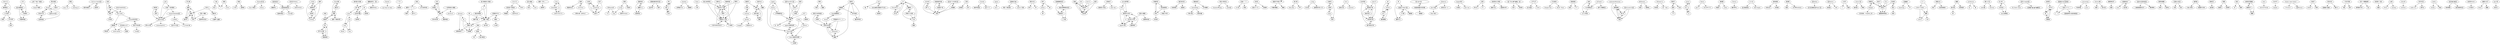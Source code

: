 strict digraph  {
	SSS123 -> 舞林盟主;
	SSS123 -> 小小园子;
	🎀大摩羯👑 -> 不要奥特蛋;
	🎀大摩羯👑 -> ✨刘熹熹✨;
	" 咪了个喵~Y莹莹" -> Eopue°微笑;
	Foung -> 万恶の头头;
	Foung -> 🌸Rainie💓;
	萧莲 -> max_70;
	萧莲 -> yimeng_8;
	"Call me Annie🌟" -> "坂田 森森子";
	"Call me Annie🌟" -> 高雪萍;
	沈莹 -> 晓菁;
	沈莹 -> 莉莉;
	神兜兜 -> 💓yami💜;
	神兜兜 -> 国华;
	鑫辰 -> 辣妹;
	鑫辰 -> 姚丹华;
	小兔 -> 庆云;
	小兔 -> 丫丫;
	烋妮 -> 小2伱;
	烋妮 -> 蓝胖纸;
	"Emma " -> "Sun.小豌豆";
	"Emma " -> Rossy;
	💋🐙🔞♐ -> 霸啵奔儿;
	💋🐙🔞♐ -> 盖盖盖盖盖💭;
	💓yami💜 -> 郭YoyO悠;
	💓yami💜 -> wenmang2012;
	小云云 -> 萌萌哒Di;
	小云云 -> vivaling;
	万恶の头头 -> Foung;
	万恶の头头 -> 🐰宫苗苗;
	大山之颠 -> 阿魏;
	大山之颠 -> 晨宝贝;
	请叫我小红帽 -> 俊～俊;
	anna -> ann;
	anna -> tony;
	Rachel -> "ng wing un Amy";
	～飞～ -> 陈旭型;
	哈哈 -> "雅萍(=^ω^=)";
	哈哈 -> 小叮当的铃铛;
	开心果 -> 鑫辰;
	"A_❌i 🍀" -> " 🍉门门门🍉";
	"A_❌i 🍀" -> "A_©haN 🍀";
	乐乐 -> 乐悠悠;
	乐乐 -> 猫咪;
	汤金林 -> 萌萌哒Di;
	汤金林 -> vivaling;
	骏宝的麻麻 -> "戰 神";
	骏宝的麻麻 -> 梧桐飞絮;
	七七八八 -> 亚亚是个好菇凉;
	七七八八 -> " KIKO";
	🍧小慧纸 -> 毛毛;
	🍧小慧纸 -> uchi;
	"薇笑~只为。。" -> 詹翠萍;
	Lina -> liwm0805;
	Lina -> 18602182274;
	徐婷 -> 假面的女王;
	徐婷 -> christine;
	小舟舟 -> sweetycat;
	小舟舟 -> 起风了;
	"h.ting" -> ning;
	"h.ting" -> 邬邬Verlaine;
	霓裳羽衣 -> 星星依恋;
	霓裳羽衣 -> 糖果人儿;
	迟暮初夏衔思忆🔅 -> "💎 阡阡";
	迟暮初夏衔思忆🔅 -> 青柠;
	琦琦 -> Aries;
	琦琦 -> 丫丫;
	葶儿 -> 小貂;
	葶儿 -> AMY;
	bonbon -> 沈啊喵www;
	bonbon -> 燎塵香;
	Clara -> 小林;
	进击的小小强 -> 零零一;
	进击的小小强 -> 愤怒的小小强;
	晓菁 -> "feel sad#";
	晓菁 -> 莉莉;
	乐嘉 -> sanmao;
	💓FionaZH🎶💓 -> 叮当猫;
	💓FionaZH🎶💓 -> 鱼YJY;
	啊呜 -> 芳妍;
	啊呜 -> 雄雄;
	冰焰Tayi -> 青君;
	冰焰Tayi -> 姗姗;
	A回忆似水殁 -> athnawee;
	A回忆似水殁 -> 唐糖;
	LlLi -> 强;
	LlLi -> Kelly🍀是正能量元气少女;
	玫子 -> sweetycat;
	玫子 -> 起风了;
	小v -> Fiona0915;
	小v -> "秀.宝";
	小v -> 暴躁狂;
	小v -> vicki;
	445885 -> 小魏;
	445885 -> 那个人;
	你就是因为我 -> 小魏;
	你就是因为我 -> 你就是个性;
	王情 -> 赵锦澍;
	王情 -> 东升;
	Giselle -> 喵老爷;
	Giselle -> 👑了了了;
	Agnes -> "Arry .";
	zhuzhu -> maggie;
	zhuzhu -> 陈洁Joyce;
	我心自有明月 -> 进击的小小强;
	我心自有明月 -> 愤怒的小小强;
	俊～俊 -> anna;
	俊～俊 -> "💓 桃子❁҉҉҉҉҉҉҉";
	💋嗲的乃😱 -> 明衍（陈紅霞）;
	💋嗲的乃😱 -> "cherry 王薇";
	晴天の光 -> 修卡;
	晴天の光 -> 林;
	燕子 -> jrbum;
	燕子 -> 瑜;
	青君 -> 羽炙炎狼;
	青君 -> 鬼葬;
	忌廉溝鮮奶🍼 -> 提拉米蘇瑪奇朵🌙;
	忌廉溝鮮奶🍼 -> 提提提子;
	涛涛 -> 张松萍;
	涛涛 -> 张志明;
	小胖妹子 -> 居家型小米虫;
	小胖妹子 -> "blue sky";
	香奈的小时代 -> 五叶的三叶草;
	香奈的小时代 -> Apple小姐;
	辣妹 -> 姚丹华;
	辣妹 -> 芳芳;
	幸福旺旺 -> 幸运就爱我;
	幸福旺旺 -> 旺旺;
	我们的天空 -> 你是爱我;
	我们的天空 -> 我是机;
	liuwenfeng -> 汗蒸小猫;
	liuwenfeng -> 黑色乳酪;
	考拉￥熊先生 -> Summer❤️ying;
	考拉￥熊先生 -> Julia💨;
	" 橙丶丫丫" -> 小小龙;
	" 橙丶丫丫" -> 老程;
	小哭脸 -> 💓FionaZH🎶💓;
	小哭脸 -> 叮当猫;
	동대준 -> 西瓜スイカ;
	동대준 -> 徐慧婷;
	看见少女的味道 -> A回忆似水殁;
	看见少女的味道 -> 长相守;
	舞林盟主 -> SSS123;
	舞林盟主 -> 小小园子;
	Apple -> Eason;
	Apple -> Cherry🍒;
	"我是ET外星人 👽" -> 午睡的懒猫;
	"我是ET外星人 👽" -> 懒喵;
	熊小熊 -> Neil_Bao;
	熊小熊 -> 洋气;
	wing -> 沈兰英;
	wing -> "超想旅行的人 😍";
	小旋风2 -> 小旋风;
	小旋风2 -> 亲亲;
	jrbum -> 燕子;
	jrbum -> 嫹;
	Suvi -> 温尚立羽;
	Suvi -> monster;
	谁是我小爸 -> 浪迹天涯;
	谁是我小爸 -> 何处惹尘埃;
	SSSsss -> cherry要好好读博;
	SSSsss -> Cherry🍒;
	JEHOVAHNISSI -> "feel sad#";
	JEHOVAHNISSI -> 莉莉;
	" lauren" -> A回忆似水殁;
	" lauren" -> baby狐狸尾巴;
	吴小琳喜欢小怪兽 -> L;
	吴小琳喜欢小怪兽 -> "戰 神";
	😱 -> Yeaher;
	😱 -> weiv;
	😳 -> 蕙质兰心;
	😳 -> "🎀🌸✨Baby'💋";
	L -> 骏宝的麻麻;
	L -> "戰 神";
	cherry要好好读博 -> " 古琦翠";
	cherry要好好读博 -> Cherry🍒;
	吟心 -> 您不认识我;
	吟心 -> 我就是我;
	"      💓 LJH 💓            " -> 你就是我最大的问题;
	萨摩小小白熊 -> 暴躁狂;
	萨摩小小白熊 -> vicki;
	"Jess.X🌸" -> "Miao 苗口";
	happy欢乐 -> 大颂颂;
	happy欢乐 -> "Joes Lee";
	宝珠 -> 阿七头;
	宝珠 -> "T.C.";
	亲亲阳光小帅哥 -> 我家小宝;
	亲亲阳光小帅哥 -> 我爱周大哼;
	💝「本人脾气暴躁」🍧 -> 玛尔;
	💝「本人脾气暴躁」🍧 -> 兜兜奇;
	长相守 -> A回忆似水殁;
	长相守 -> 看见少女的味道;
	"   破晓。" -> Yan燕;
	"   破晓。" -> 好傻的FELL;
	三棵木公 -> 进击的小小强;
	三棵木公 -> 愤怒的小小强;
	kana -> 小旋风;
	kana -> 亲亲;
	一朵带刺的小雏菊 -> "Jessica.Z";
	一朵带刺的小雏菊 -> 猫咪;
	小叶 -> 🎀大摩羯👑;
	小叶 -> ✨刘熹熹✨;
	" 古琦翠" -> cherry要好好读博;
	" 古琦翠" -> Cherry🍒;
	叮当猫 -> 玉。空气;
	叮当猫 -> apple让我转运吧;
	小严立子 -> 三喵;
	小严立子 -> Leilei;
	阳 -> 张莹莹;
	阳 -> "💓 桃子❁҉҉҉҉҉҉҉";
	幸运就爱我 -> 幸福三叶草;
	幸运就爱我 -> 旺旺;
	四屋鸡蛋 -> 进击的小小强;
	四屋鸡蛋 -> 愤怒的小小强;
	叮当爱你 -> "Dragon Pao";
	叮当爱你 -> "BlacK  Rose";
	lilili -> 张松萍;
	lilili -> 张志明;
	悠哉悠哉 -> 妈妈;
	悠哉悠哉 -> 丁丁;
	晓凤 -> 小哭脸;
	晓凤 -> 鱼YJY;
	良良 -> "Yuki晓晓@R";
	良良 -> 七八小和尚;
	Eason -> Cherry🍒;
	Eason -> 小苹果要转运;
	餅乾貓咪 -> 魚小丸;
	餅乾貓咪 -> 丸酱;
	亚亚是个好菇凉 -> 蒋腻腻;
	亚亚是个好菇凉 -> 佳艺Kayio;
	魚小丸 -> 餅乾貓咪;
	魚小丸 -> 丸酱;
	国华 -> 神兜兜;
	国华 -> 💓yami💜;
	"雅萍(=^ω^=)" -> 陌阱;
	"雅萍(=^ω^=)" -> 笛卡儿;
	"🎉 这个 😘 冬季 🎁" -> 小魏;
	"🎉 这个 😘 冬季 🎁" -> 柬埔寨;
	"🍀 Bonnie_" -> 秋雨;
	"🍀 Bonnie_" -> 萌萌哒_;
	Sunny的天空 -> 阳光下的水珠;
	Sunny的天空 -> 甜妞妞;
	"Michael Li" -> 范有锋;
	"Michael Li" -> "Mr ' Zek";
	一码不扫何以扫天下 -> 进击的小小强;
	一码不扫何以扫天下 -> 愤怒的小小强;
	番茄想你 -> 香奈的小时代;
	番茄想你 -> 五叶的三叶草;
	Rebecca -> "Jess.X🌸";
	Rebecca -> "碎花队长~o~";
	菜菜子 -> 施思;
	菜菜子 -> 王波;
	sweetycat -> 小舟舟;
	sweetycat -> 起风了;
	虎爸 -> 周丽萍;
	珊珊会努力。🌸 -> "周英&Bicky";
	珊珊会努力。🌸 -> 俊～俊;
	贺婷 -> "h.ting";
	贺婷 -> 可爱多;
	grace -> Qru;
	grace -> yrs;
	Ranni -> "Joe Y";
	Ranni -> Mira💗キララ;
	🐱Mayon🐱 -> ning;
	🐱Mayon🐱 -> 丫头;
	五叶的三叶草 -> 番茄想你;
	五叶的三叶草 -> Apple小姐;
	" 黄顾蕙" -> 鸡蛋仔;
	" 黄顾蕙" -> cathy;
	Teresa -> 舞纤罗Pp;
	那个人 -> 445885;
	那个人 -> 小魏;
	"feel sad#" -> Sunny的天空;
	"feel sad#" -> 甜妞妞;
	vvvv😊 -> "🌸.落落倾欢";
	vvvv😊 -> "Hell Angel.";
	枫林夜晚 -> 天高云淡;
	枫林夜晚 -> 老顽童;
	夏语昕 -> 含蓄;
	夏语昕 -> 木子李balabala;
	🍒Selina -> "🐑 🎉 静紫💝Pinky 🐑";
	ann -> amy;
	ann -> tony;
	"🌸Sakura " -> 胡忠庭;
	"🌸Sakura " -> 小红;
	juicy -> SSSsss;
	juicy -> Cherry🍒;
	小天牛 -> 💤;
	小天牛 -> 瑶瑶;
	云淡风轻 -> 谁是我小爸;
	云淡风轻 -> 何处惹尘埃;
	浪迹天涯 -> 何处惹尘埃;
	Fiona0915 -> 小v;
	Fiona0915 -> "秀.宝";
	"Yuki晓晓@R" -> 良良;
	"Yuki晓晓@R" -> 七八小和尚;
	小旋风 -> 小旋风2;
	小旋风 -> kana;
	"missu 💬" -> 喵先森;
	"missu 💬" -> 胖喵;
	阿狸🐳 -> Maggie;
	阿狸🐳 -> 鱼🐳;
	施思 -> 菜菜子;
	施思 -> 飞飞;
	fg5yaya -> "咕噜咕噜-vv";
	fg5yaya -> kk;
	💓蘇蘇✨ -> tinawang;
	💓蘇蘇✨ -> 萍;
	15901723802 -> rain15;
	15901723802 -> 飘飘;
	蕾声 -> 萌萌哒Di;
	蕾声 -> vivaling;
	番茄酱嘎 -> Yeaher;
	番茄酱嘎 -> weiv;
	夜猫公主 -> 琪少;
	夜猫公主 -> 有你陪着我↗;
	圈圈 -> 嫣小嫣;
	圈圈 -> 晓风圆月;
	你就是个性 -> 你就是因为我;
	你就是个性 -> 小魏;
	baby狐狸尾巴 -> " lauren";
	baby狐狸尾巴 -> 啵啵夏;
	杨怡 -> 恋猪猪;
	杨怡 -> 🎀涵、;
	姚丹华 -> 鑫辰;
	姚丹华 -> 辣妹;
	琳 -> "戰 神";
	琳 -> ✨琳琳✨💜;
	"♕ Emily " -> 犀牛小猪猪🐹;
	"♕ Emily " -> "Yuki晓晓@R";
	羽炙炎狼 -> 青君;
	羽炙炎狼 -> 鬼葬;
	justforyou -> fly;
	justforyou -> 缘;
	萌萌哒Di -> 小云云;
	萌萌哒Di -> 汤金林;
	飘飘 -> rain15;
	飘飘 -> 189;
	"秀.宝" -> 小v;
	"秀.宝" -> Fiona0915;
	"曹小小 " -> selen喵;
	"曹小小 " -> Krystal;
	Cherry🍒 -> cherry要好好读博;
	Cherry🍒 -> apple让我转运吧;
	能不爱自己吗 -> 谁是我小爸;
	能不爱自己吗 -> 何处惹尘埃;
	孔小呆✨ -> 小白白仙;
	孔小呆✨ -> Anna幼稚鬼;
	"🎀Tri-Angle💝" -> "TA_Show show";
	"🎀Tri-Angle💝" -> "🍧蔣✿(*◕ω◕*)✿鱂🍉";
	"花殇紫吟々*(☆_☆)" -> A回忆似水殁;
	"花殇紫吟々*(☆_☆)" -> athnawee;
	鱼笑笑 -> RENO;
	鱼笑笑 -> 海;
	花开浪漫 -> 薰衣草风铃;
	花开浪漫 -> 包肥犬;
	"✨ 艮艮╭(╯ε╰)╮ ✨" -> "L.   Q";
	"✨ 艮艮╭(╯ε╰)╮ ✨" -> 爱做梦的小菇凉她姓张;
	您不认识我 -> 吟心;
	您不认识我 -> 我就是我;
	pusuwong -> 守望幸福;
	pusuwong -> pusu;
	石石石♊️Hoya。 -> HIROOOOO;
	石石石♊️Hoya。 -> 盖盖盖盖盖💭;
	阿魏 -> 微笑—我是刘萍;
	阿魏 -> 周丽萍;
	小苹果要转运 -> Apple;
	小苹果要转运 -> 叮当猫;
	athnawee -> A回忆似水殁;
	athnawee -> 唐糖;
	Maggie -> 阿狸🐳;
	Maggie -> 天天妈妈，ronglihu_88;
	theresa琳 -> 海刺;
	theresa琳 -> 虎头🐯;
	小小园子 -> 徐慧;
	小小园子 -> 三叶浮萍;
	薰衣草风铃 -> 包肥犬;
	暴躁狂 -> 萨摩小小白熊;
	暴躁狂 -> vicki;
	包肥犬 -> 啵啵夏;
	包肥犬 -> 唐糖;
	微笑—我是刘萍 -> 阿魏;
	懒得想名字 -> 陆婧;
	阳光下的水珠 -> Sunny的天空;
	阳光下的水珠 -> Cato;
	三叶浮萍 -> 双双;
	零零二 -> 进击的小小强;
	零零二 -> 愤怒的小小强;
	白丁 -> 程晓玲;
	白丁 -> 叮当猫;
	海云 -> 侬侬;
	海云 -> 朱凌彦;
	趣多多 -> "  👼霸气_狐狸";
	提拉米蘇瑪奇朵🌙 -> J_小妮;
	提拉米蘇瑪奇朵🌙 -> 提提提子;
	丁小寶 -> 蕙质兰心;
	丁小寶 -> "🎀🌸✨Baby'💋";
	兰心 -> 喵嘞個咪咪哟💕;
	兰心 -> 鱼🐳;
	vicki -> 小v;
	vicki -> 囡囡;
	你就是我最大的问题 -> "      💓 LJH 💓            ";
	你就是我最大的问题 -> "✨    施薇婷";
	sanmao -> 乐嘉;
	sanmao -> zhuzhu;
	起风了 -> 小舟舟;
	起风了 -> sweetycat;
	二寸犀利 -> 进击的小小强;
	二寸犀利 -> 愤怒的小小强;
	我就是我 -> 吟心;
	我就是我 -> 您不认识我;
	" 蔷薇泡沫 " -> yoyo;
	" 蔷薇泡沫 " -> 陆文君;
	🎈木头🎂铃铛🎈 -> 二傻蛋蛋蛋的日子;
	🎈木头🎂铃铛🎈 -> 唧咕唧咕;
	高雪萍 -> "Call me Annie🌟";
	Kelly🍀是正能量元气少女 -> LlLi;
	Kelly🍀是正能量元气少女 -> 高辰阳;
	"70％" -> 香奈的小时代;
	"70％" -> Apple小姐;
	✨刘熹熹✨ -> 🎀大摩羯👑;
	✨刘熹熹✨ -> 不要奥特蛋;
	"love li" -> 张松萍;
	"love li" -> 张志明;
	"戰 神" -> ’疯子控“;
	"戰 神" -> ✨琳琳✨💜;
	零零一 -> 进击的小小强;
	零零一 -> 愤怒的小小强;
	悠然的翅膀 -> 冉冉;
	悠然的翅膀 -> 陆青云;
	提提提子 -> J_小妮;
	提提提子 -> 提拉米蘇瑪奇朵🌙;
	盖盖盖盖盖💭 -> 奥利奥;
	盖盖盖盖盖💭 -> Yoyo🍬;
	莉莉 -> 晓菁;
	莉莉 -> 王任君;
	嫣小嫣 -> 维;
	🐷章小凹🐷 -> 小猪;
	🐷章小凹🐷 -> 金宝;
	张松萍 -> 涛涛;
	张松萍 -> 张志明;
	liwm0805 -> Lina;
	liwm0805 -> 18602182274;
	丸酱 -> 餅乾貓咪;
	丸酱 -> 魚小丸;
	飘逸海洋 -> liuwenfeng;
	飘逸海洋 -> 彩S糖果;
	索妮娅 -> RENO;
	索妮娅 -> 海;
	张志明 -> 涛涛;
	张志明 -> 张松萍;
	小貂 -> 葶儿;
	小貂 -> AMY;
	Qru -> grace;
	Qru -> yrs;
	小白白仙 -> 孔小呆✨;
	小白白仙 -> Anna幼稚鬼;
	喵阿喵 -> 小兔儿乖乖;
	喵阿喵 -> 凤凰牌三轮车;
	apple让我转运吧 -> 叮当猫;
	apple让我转运吧 -> Cherry🍒;
	Yeaher -> 😱;
	Yeaher -> weiv;
	晨宝贝 -> 大山之颠;
	晨宝贝 -> 阿魏;
	"茱茱🍼 " -> 废话桃;
	周丽萍 -> 吟心;
	周丽萍 -> 阿魏;
	甜妞妞 -> "smile queen";
	甜妞妞 -> 两宝妈;
	晓蕾 -> 汤歆怡;
	晓蕾 -> 若菀葶;
	谢英华 -> 乐嘉;
	谢英华 -> 青君;
	愤怒的小小强 -> 一码不扫何以扫天下;
	愤怒的小小强 -> 二寸犀利;
	momomoMonsoon -> 餅乾貓咪;
	momomoMonsoon -> 丸酱;
	钱宝 -> 龙;
	钱宝 -> 晓妍;
	乐悠悠 -> 乐乐;
	乐悠悠 -> 猫咪;
	kk -> 恋猪猪;
	kk -> ✨琳琳✨💜;
	晴天小猪猪 -> 唐唐街的奕;
	晴天小猪猪 -> 五叶的三叶草;
	水粉色🎀猫猫 -> 柳絮纷飞;
	水粉色🎀猫猫 -> 糖糖;
	christine -> 徐婷;
	christine -> 卡啊4u痲（Jeffrey）;
	"🎀🌸✨Baby'💋" -> 丁小寶;
	"🎀🌸✨Baby'💋" -> 囡囡囡;
	好傻的FELL -> "   破晓。";
	好傻的FELL -> "戰 神";
	chici -> 18101676246;
	寻找一棵树 -> 西岸阳光充沛;
	寻找一棵树 -> 芳芳;
	tony -> Black;
	tony -> amy;
	旺旺 -> 幸福旺旺;
	旺旺 -> 好运来;
	糖果人儿 -> 霓裳羽衣;
	糖果人儿 -> 星星依恋;
	HAPPY -> Angela;
	AMY -> 葶儿;
	AMY -> 小貂;
	"Sunny came home✨" -> "* Frozen *";
	"Sunny came home✨" -> 🎀Moussy;
	🎀涵、 -> 珺;
	🎀涵、 -> 海小绵💋;
	weiv -> 番茄酱嘎;
	weiv -> Yeaher;
	👼e li za be t h👼 -> 魚小丸;
	👼e li za be t h👼 -> 丸酱;
	boomshakalaka🎊 -> 💓yami💜;
	boomshakalaka🎊 -> "A_❌i 🍀";
	刘逸宁 -> xkbbft;
	刘逸宁 -> 阿和;
	鬼葬 -> 青君;
	鬼葬 -> 羽炙炎狼;
	柬埔寨 -> 小魏;
	柬埔寨 -> "🎉 这个 😘 冬季 🎁";
	张莉 -> 张松萍;
	张莉 -> 张志明;
	✨琳琳✨💜 -> "咕噜咕噜-vv";
	✨琳琳✨💜 -> 恋猪猪;
	xiha73 -> 谁是我小爸;
	xiha73 -> 何处惹尘埃;
	欢欢乐乐 -> 寳鋇ル微笑;
	欢欢乐乐 -> 猪头三;
	一闪灯花堕 -> 飞翔;
	一闪灯花堕 -> 佩子;
	Apple小姐 -> 香奈的小时代;
	Apple小姐 -> 五叶的三叶草;
	琬♀子 -> 喵嘞個咪咪哟💕;
	琬♀子 -> 鱼🐳;
	鱼🐳 -> 喵嘞個咪咪哟💕;
	鱼🐳 -> 阿狸🐳;
	好大一颗蘑菇啊 -> 郑阿姨1969;
	好大一颗蘑菇啊 -> 🍄;
	秋湫湫—宝宝 -> 紫紫;
	bu栀 -> Olivia;
	bu栀 -> buzhisj;
	yrs -> grace;
	yrs -> Qru;
	月牙儿 -> 辣妹;
	月牙儿 -> 趣多多;
	零点深蓝 -> Foung;
	零点深蓝 -> "花痴  ";
	RENO -> 索妮娅;
	RENO -> 海;
	vivaling -> 汤金林;
	vivaling -> 萌萌哒Di;
	Jeff -> 💓yami💜;
	Jeff -> "冭滴～  玛尼噯米";
	猫咪 -> 乐乐;
	猫咪 -> 哆大的A梦;
	猫咪 -> 美丽的猫;
	猫咪 -> 乐悠悠;
	小一 -> 15901723802;
	小一 -> 飘飘;
	18602182274 -> Lina;
	18602182274 -> liwm0805;
	Alicia💗 -> rainbow;
	洋羊羊🐑 -> "cathy wu";
	洋羊羊🐑 -> 周华云;
	kellin -> Sicilia;
	kellin -> 陈诚;
	柳絮纷飞 -> 水粉色🎀猫猫;
	柳絮纷飞 -> 糖糖;
	"💓 桃子❁҉҉҉҉҉҉҉" -> 俊～俊;
	"💓 桃子❁҉҉҉҉҉҉҉" -> 陆李明;
	🎀王路王路🌟 -> 哈哈嘿嘿;
	🎀王路王路🌟 -> 西瓜妹爱吃🍉;
	陆文君 -> " 蔷薇泡沫 ";
	啵啵夏 -> baby狐狸尾巴;
	啵啵夏 -> 花开浪漫;
	冰封的Water -> 小马哥JW;
	鱼YJY -> 小哭脸;
	鱼YJY -> 叮当猫;
	咖喱小丸子 -> Moon;
	咖喱小丸子 -> 雅雅;
	Jqy小芸 -> 陈龙兰;
	"🍼 旺旺小小T" -> "smile queen";
	"🍼 旺旺小小T" -> 🎀丽;
	何处惹尘埃 -> 谁是我小爸;
	何处惹尘埃 -> 能不爱自己吗;
	🐰宫苗苗 -> Foung;
	🐰宫苗苗 -> 万恶の头头;
	唐糖 -> A回忆似水殁;
	唐糖 -> athnawee;
	芳芳 -> 鑫辰;
	芳芳 -> 辣妹;
	"高少女 " -> "L.   Q";
	"高少女 " -> "✨ 艮艮╭(╯ε╰)╮ ✨";
	"冭滴～  玛尼噯米" -> 💓yami💜;
	"冭滴～  玛尼噯米" -> boomshakalaka🎊;
	海 -> 索妮娅;
	海 -> RENO;
	朱凌彦 -> 海云;
	朱凌彦 -> 鱼🐳;
	kitty是苹果 -> 香奈的小时代;
	kitty是苹果 -> "70％";
}
